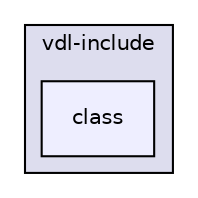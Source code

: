 digraph "vdl-include/class" {
  compound=true
  node [ fontsize="10", fontname="Helvetica"];
  edge [ labelfontsize="10", labelfontname="Helvetica"];
  subgraph clusterdir_72d7bd7e83e80557cce091006c7e9fd7 {
    graph [ bgcolor="#ddddee", pencolor="black", label="vdl-include" fontname="Helvetica", fontsize="10", URL="dir_72d7bd7e83e80557cce091006c7e9fd7.html"]
  dir_f2a403dc81371975765174e1ded0c05d [shape=box, label="class", style="filled", fillcolor="#eeeeff", pencolor="black", URL="dir_f2a403dc81371975765174e1ded0c05d.html"];
  }
}
